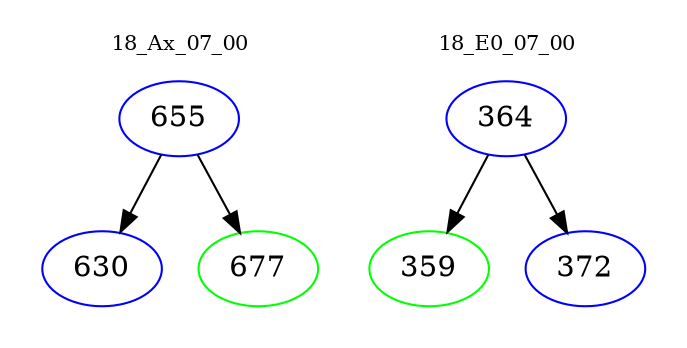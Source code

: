 digraph{
subgraph cluster_0 {
color = white
label = "18_Ax_07_00";
fontsize=10;
T0_655 [label="655", color="blue"]
T0_655 -> T0_630 [color="black"]
T0_630 [label="630", color="blue"]
T0_655 -> T0_677 [color="black"]
T0_677 [label="677", color="green"]
}
subgraph cluster_1 {
color = white
label = "18_E0_07_00";
fontsize=10;
T1_364 [label="364", color="blue"]
T1_364 -> T1_359 [color="black"]
T1_359 [label="359", color="green"]
T1_364 -> T1_372 [color="black"]
T1_372 [label="372", color="blue"]
}
}
